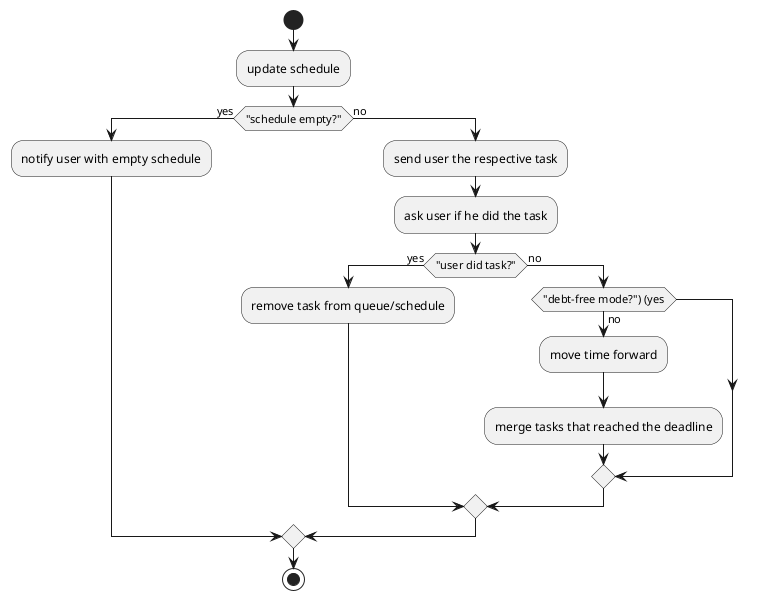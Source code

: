 @startuml daily workflow
start
:update schedule;

if ("schedule empty?") then (yes)
  :notify user with empty schedule;
else (no)
  :send user the respective task;
  :ask user if he did the task;

  if ("user did task?") then (yes)
    :remove task from queue/schedule;
  else (no)

    if ("debt-free mode?") (yes)
    else (no)
      :move time forward;
      :merge tasks that reached the deadline;
    endif
    
  endif

endif

stop
@enduml